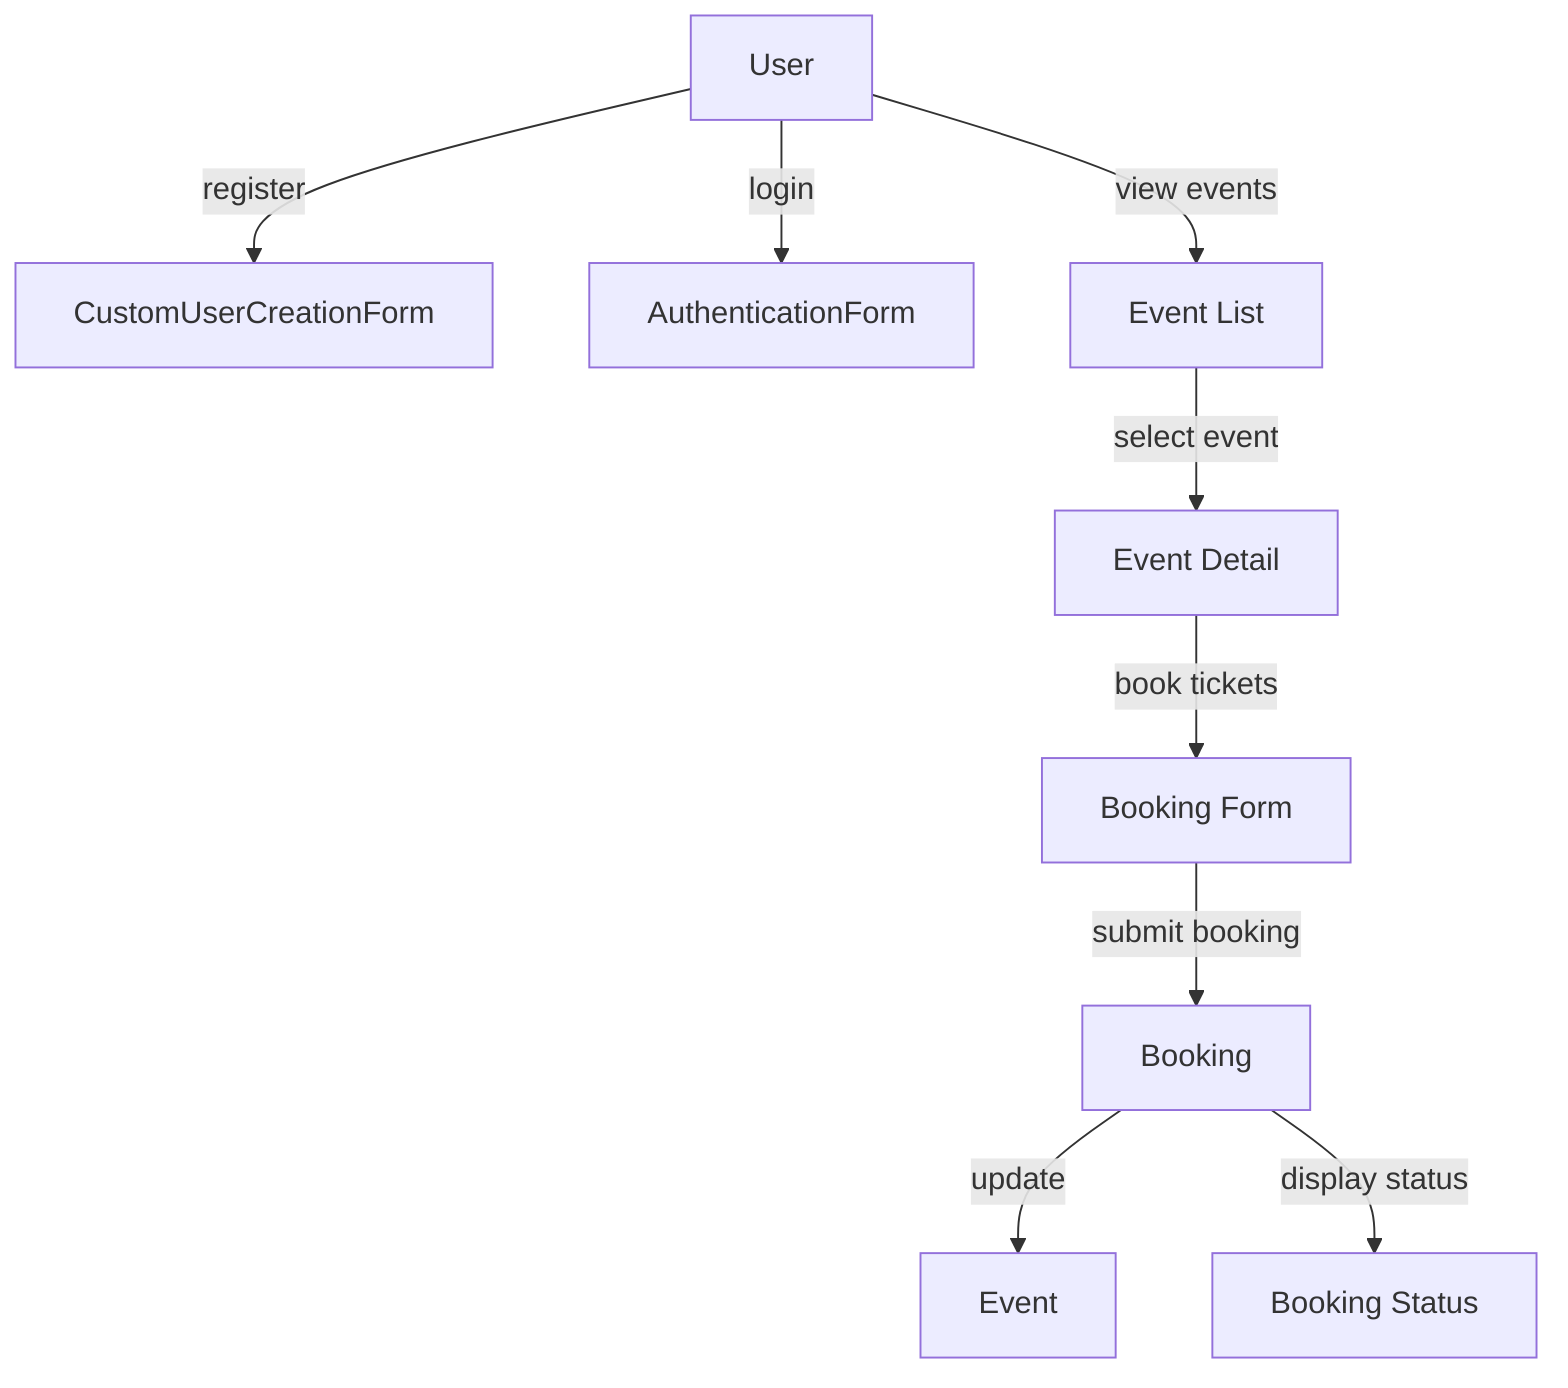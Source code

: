 graph TD;
    A[User] -->|register| B[CustomUserCreationForm]
    A -->|login| C[AuthenticationForm]
    A -->|view events| D[Event List]
    D -->|select event| E[Event Detail]
    E -->|book tickets| F[Booking Form]
    F -->|submit booking| G[Booking]
    G -->|update| H[Event]
    G -->|display status| I[Booking Status]